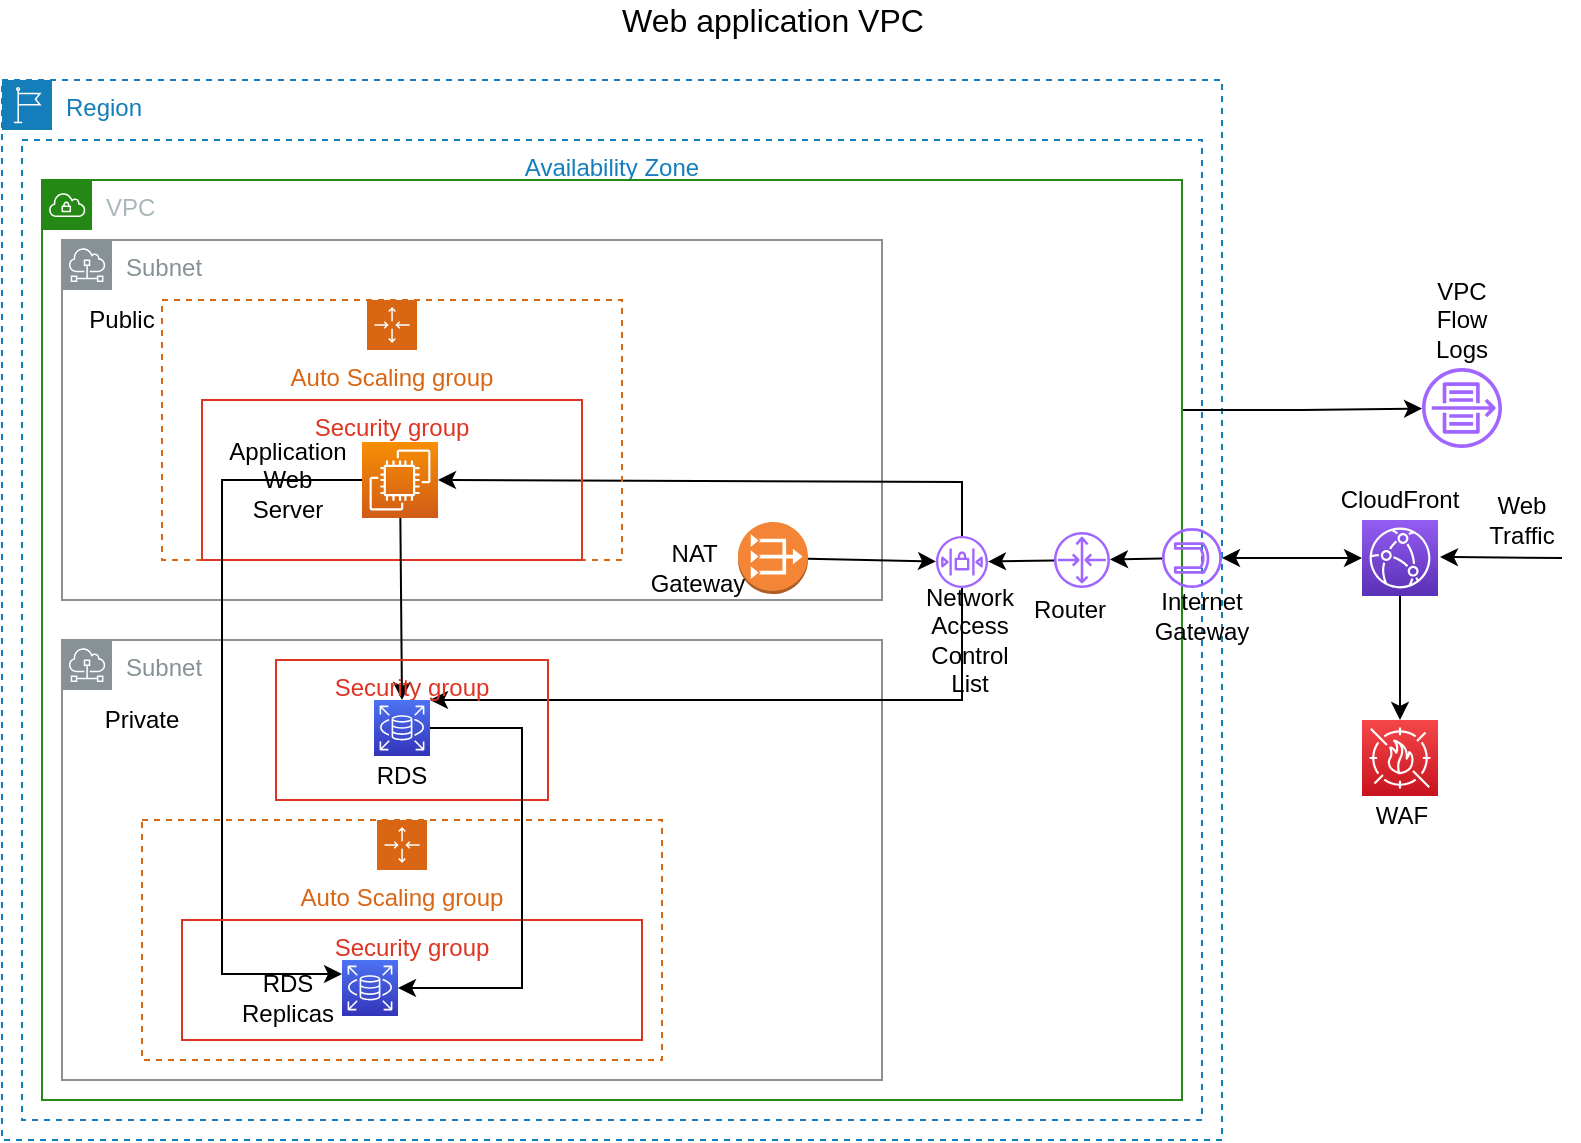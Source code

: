 <mxfile version="15.2.9" type="github">
  <diagram id="3wz_Bg6Wu5CAwzTQ0kBe" name="Page-1">
    <mxGraphModel dx="1629" dy="903" grid="1" gridSize="10" guides="1" tooltips="1" connect="1" arrows="1" fold="1" page="1" pageScale="1" pageWidth="850" pageHeight="1100" math="0" shadow="0">
      <root>
        <mxCell id="0" />
        <mxCell id="1" parent="0" />
        <mxCell id="N2PFwwYQiUMhbZ82afL--1" value="&lt;font style=&quot;font-size: 16px&quot;&gt;Web application VPC&lt;/font&gt;" style="text;html=1;strokeColor=none;fillColor=none;align=center;verticalAlign=middle;whiteSpace=wrap;rounded=0;" vertex="1" parent="1">
          <mxGeometry x="313" y="20" width="225" height="20" as="geometry" />
        </mxCell>
        <mxCell id="N2PFwwYQiUMhbZ82afL--2" value="Region" style="points=[[0,0],[0.25,0],[0.5,0],[0.75,0],[1,0],[1,0.25],[1,0.5],[1,0.75],[1,1],[0.75,1],[0.5,1],[0.25,1],[0,1],[0,0.75],[0,0.5],[0,0.25]];outlineConnect=0;gradientColor=none;html=1;whiteSpace=wrap;fontSize=12;fontStyle=0;shape=mxgraph.aws4.group;grIcon=mxgraph.aws4.group_region;strokeColor=#147EBA;fillColor=none;verticalAlign=top;align=left;spacingLeft=30;fontColor=#147EBA;dashed=1;" vertex="1" parent="1">
          <mxGeometry x="40" y="60" width="610" height="530" as="geometry" />
        </mxCell>
        <mxCell id="N2PFwwYQiUMhbZ82afL--9" style="edgeStyle=orthogonalEdgeStyle;rounded=0;orthogonalLoop=1;jettySize=auto;html=1;exitX=0.5;exitY=1;exitDx=0;exitDy=0;exitPerimeter=0;entryX=0.5;entryY=0;entryDx=0;entryDy=0;entryPerimeter=0;" edge="1" parent="1" source="N2PFwwYQiUMhbZ82afL--3" target="N2PFwwYQiUMhbZ82afL--4">
          <mxGeometry relative="1" as="geometry" />
        </mxCell>
        <mxCell id="N2PFwwYQiUMhbZ82afL--3" value="" style="sketch=0;points=[[0,0,0],[0.25,0,0],[0.5,0,0],[0.75,0,0],[1,0,0],[0,1,0],[0.25,1,0],[0.5,1,0],[0.75,1,0],[1,1,0],[0,0.25,0],[0,0.5,0],[0,0.75,0],[1,0.25,0],[1,0.5,0],[1,0.75,0]];outlineConnect=0;fontColor=#232F3E;gradientColor=#945DF2;gradientDirection=north;fillColor=#5A30B5;strokeColor=#ffffff;dashed=0;verticalLabelPosition=bottom;verticalAlign=top;align=center;html=1;fontSize=12;fontStyle=0;aspect=fixed;shape=mxgraph.aws4.resourceIcon;resIcon=mxgraph.aws4.cloudfront;" vertex="1" parent="1">
          <mxGeometry x="720" y="280" width="38" height="38" as="geometry" />
        </mxCell>
        <mxCell id="N2PFwwYQiUMhbZ82afL--4" value="" style="sketch=0;points=[[0,0,0],[0.25,0,0],[0.5,0,0],[0.75,0,0],[1,0,0],[0,1,0],[0.25,1,0],[0.5,1,0],[0.75,1,0],[1,1,0],[0,0.25,0],[0,0.5,0],[0,0.75,0],[1,0.25,0],[1,0.5,0],[1,0.75,0]];outlineConnect=0;fontColor=#232F3E;gradientColor=#F54749;gradientDirection=north;fillColor=#C7131F;strokeColor=#ffffff;dashed=0;verticalLabelPosition=bottom;verticalAlign=top;align=center;html=1;fontSize=12;fontStyle=0;aspect=fixed;shape=mxgraph.aws4.resourceIcon;resIcon=mxgraph.aws4.waf;" vertex="1" parent="1">
          <mxGeometry x="720" y="380" width="38" height="38" as="geometry" />
        </mxCell>
        <mxCell id="N2PFwwYQiUMhbZ82afL--5" value="CloudFront" style="text;html=1;strokeColor=none;fillColor=none;align=center;verticalAlign=middle;whiteSpace=wrap;rounded=0;" vertex="1" parent="1">
          <mxGeometry x="708" y="260" width="62" height="20" as="geometry" />
        </mxCell>
        <mxCell id="N2PFwwYQiUMhbZ82afL--6" value="WAF" style="text;html=1;strokeColor=none;fillColor=none;align=center;verticalAlign=middle;whiteSpace=wrap;rounded=0;" vertex="1" parent="1">
          <mxGeometry x="720" y="418" width="40" height="20" as="geometry" />
        </mxCell>
        <mxCell id="N2PFwwYQiUMhbZ82afL--10" value="Availability Zone" style="fillColor=none;strokeColor=#147EBA;dashed=1;verticalAlign=top;fontStyle=0;fontColor=#147EBA;" vertex="1" parent="1">
          <mxGeometry x="50" y="90" width="590" height="490" as="geometry" />
        </mxCell>
        <mxCell id="N2PFwwYQiUMhbZ82afL--62" style="edgeStyle=none;rounded=0;orthogonalLoop=1;jettySize=auto;html=1;exitX=1;exitY=0.25;exitDx=0;exitDy=0;shadow=0;" edge="1" parent="1" source="N2PFwwYQiUMhbZ82afL--11" target="N2PFwwYQiUMhbZ82afL--61">
          <mxGeometry relative="1" as="geometry">
            <Array as="points">
              <mxPoint x="690" y="225" />
            </Array>
          </mxGeometry>
        </mxCell>
        <mxCell id="N2PFwwYQiUMhbZ82afL--11" value="VPC" style="points=[[0,0],[0.25,0],[0.5,0],[0.75,0],[1,0],[1,0.25],[1,0.5],[1,0.75],[1,1],[0.75,1],[0.5,1],[0.25,1],[0,1],[0,0.75],[0,0.5],[0,0.25]];outlineConnect=0;gradientColor=none;html=1;whiteSpace=wrap;fontSize=12;fontStyle=0;shape=mxgraph.aws4.group;grIcon=mxgraph.aws4.group_vpc;strokeColor=#248814;fillColor=none;verticalAlign=top;align=left;spacingLeft=30;fontColor=#AAB7B8;dashed=0;" vertex="1" parent="1">
          <mxGeometry x="60" y="110" width="570" height="460" as="geometry" />
        </mxCell>
        <mxCell id="N2PFwwYQiUMhbZ82afL--59" style="edgeStyle=none;rounded=0;orthogonalLoop=1;jettySize=auto;html=1;shadow=0;" edge="1" parent="1" source="N2PFwwYQiUMhbZ82afL--12" target="N2PFwwYQiUMhbZ82afL--26">
          <mxGeometry relative="1" as="geometry" />
        </mxCell>
        <mxCell id="N2PFwwYQiUMhbZ82afL--12" value="" style="sketch=0;outlineConnect=0;fontColor=#232F3E;gradientColor=none;fillColor=#A166FF;strokeColor=none;dashed=0;verticalLabelPosition=bottom;verticalAlign=top;align=center;html=1;fontSize=12;fontStyle=0;aspect=fixed;pointerEvents=1;shape=mxgraph.aws4.internet_gateway;rotation=90;" vertex="1" parent="1">
          <mxGeometry x="620" y="284" width="30" height="30" as="geometry" />
        </mxCell>
        <mxCell id="N2PFwwYQiUMhbZ82afL--15" value="" style="endArrow=classic;html=1;" edge="1" parent="1">
          <mxGeometry width="50" height="50" relative="1" as="geometry">
            <mxPoint x="820" y="299" as="sourcePoint" />
            <mxPoint x="759" y="298.5" as="targetPoint" />
          </mxGeometry>
        </mxCell>
        <mxCell id="N2PFwwYQiUMhbZ82afL--16" value="Web Traffic" style="text;html=1;strokeColor=none;fillColor=none;align=center;verticalAlign=middle;whiteSpace=wrap;rounded=0;" vertex="1" parent="1">
          <mxGeometry x="780" y="270" width="40" height="20" as="geometry" />
        </mxCell>
        <mxCell id="N2PFwwYQiUMhbZ82afL--17" value="Internet Gateway" style="text;html=1;strokeColor=none;fillColor=none;align=center;verticalAlign=middle;whiteSpace=wrap;rounded=0;" vertex="1" parent="1">
          <mxGeometry x="620" y="318" width="40" height="20" as="geometry" />
        </mxCell>
        <mxCell id="N2PFwwYQiUMhbZ82afL--19" value="" style="endArrow=classic;startArrow=classic;html=1;shadow=0;" edge="1" parent="1" source="N2PFwwYQiUMhbZ82afL--12">
          <mxGeometry width="50" height="50" relative="1" as="geometry">
            <mxPoint x="660" y="299" as="sourcePoint" />
            <mxPoint x="720" y="299" as="targetPoint" />
          </mxGeometry>
        </mxCell>
        <mxCell id="N2PFwwYQiUMhbZ82afL--20" style="edgeStyle=none;rounded=0;orthogonalLoop=1;jettySize=auto;html=1;entryX=0;entryY=0.5;entryDx=0;entryDy=0;entryPerimeter=0;shadow=0;" edge="1" parent="1" source="N2PFwwYQiUMhbZ82afL--3" target="N2PFwwYQiUMhbZ82afL--3">
          <mxGeometry relative="1" as="geometry" />
        </mxCell>
        <mxCell id="N2PFwwYQiUMhbZ82afL--21" value="Subnet" style="sketch=0;outlineConnect=0;gradientColor=none;html=1;whiteSpace=wrap;fontSize=12;fontStyle=0;shape=mxgraph.aws4.group;grIcon=mxgraph.aws4.group_subnet;strokeColor=#879196;fillColor=none;verticalAlign=top;align=left;spacingLeft=30;fontColor=#879196;dashed=0;" vertex="1" parent="1">
          <mxGeometry x="70" y="140" width="410" height="180" as="geometry" />
        </mxCell>
        <mxCell id="N2PFwwYQiUMhbZ82afL--22" value="Subnet" style="sketch=0;outlineConnect=0;gradientColor=none;html=1;whiteSpace=wrap;fontSize=12;fontStyle=0;shape=mxgraph.aws4.group;grIcon=mxgraph.aws4.group_subnet;strokeColor=#879196;fillColor=none;verticalAlign=top;align=left;spacingLeft=30;fontColor=#879196;dashed=0;" vertex="1" parent="1">
          <mxGeometry x="70" y="340" width="410" height="220" as="geometry" />
        </mxCell>
        <mxCell id="N2PFwwYQiUMhbZ82afL--23" value="Public" style="text;html=1;strokeColor=none;fillColor=none;align=center;verticalAlign=middle;whiteSpace=wrap;rounded=0;" vertex="1" parent="1">
          <mxGeometry x="70" y="170" width="60" height="20" as="geometry" />
        </mxCell>
        <mxCell id="N2PFwwYQiUMhbZ82afL--24" value="Private" style="text;html=1;strokeColor=none;fillColor=none;align=center;verticalAlign=middle;whiteSpace=wrap;rounded=0;" vertex="1" parent="1">
          <mxGeometry x="80" y="370" width="60" height="20" as="geometry" />
        </mxCell>
        <mxCell id="N2PFwwYQiUMhbZ82afL--34" style="edgeStyle=none;rounded=0;orthogonalLoop=1;jettySize=auto;html=1;shadow=0;" edge="1" parent="1" source="N2PFwwYQiUMhbZ82afL--26" target="N2PFwwYQiUMhbZ82afL--29">
          <mxGeometry relative="1" as="geometry" />
        </mxCell>
        <mxCell id="N2PFwwYQiUMhbZ82afL--26" value="" style="sketch=0;outlineConnect=0;fontColor=#232F3E;gradientColor=none;fillColor=#A166FF;strokeColor=none;dashed=0;verticalLabelPosition=bottom;verticalAlign=top;align=center;html=1;fontSize=12;fontStyle=0;aspect=fixed;pointerEvents=1;shape=mxgraph.aws4.router;" vertex="1" parent="1">
          <mxGeometry x="566" y="286" width="28" height="28" as="geometry" />
        </mxCell>
        <mxCell id="N2PFwwYQiUMhbZ82afL--28" value="Router" style="text;html=1;strokeColor=none;fillColor=none;align=center;verticalAlign=middle;whiteSpace=wrap;rounded=0;" vertex="1" parent="1">
          <mxGeometry x="554" y="315" width="40" height="20" as="geometry" />
        </mxCell>
        <mxCell id="N2PFwwYQiUMhbZ82afL--43" style="edgeStyle=none;rounded=0;orthogonalLoop=1;jettySize=auto;html=1;shadow=0;entryX=1;entryY=0.5;entryDx=0;entryDy=0;entryPerimeter=0;" edge="1" parent="1" source="N2PFwwYQiUMhbZ82afL--29" target="N2PFwwYQiUMhbZ82afL--45">
          <mxGeometry relative="1" as="geometry">
            <Array as="points">
              <mxPoint x="520" y="261" />
            </Array>
          </mxGeometry>
        </mxCell>
        <mxCell id="N2PFwwYQiUMhbZ82afL--60" style="edgeStyle=none;rounded=0;orthogonalLoop=1;jettySize=auto;html=1;entryX=1;entryY=0;entryDx=0;entryDy=0;entryPerimeter=0;shadow=0;" edge="1" parent="1" source="N2PFwwYQiUMhbZ82afL--29" target="N2PFwwYQiUMhbZ82afL--51">
          <mxGeometry relative="1" as="geometry">
            <Array as="points">
              <mxPoint x="520" y="370" />
              <mxPoint x="370" y="370" />
            </Array>
          </mxGeometry>
        </mxCell>
        <mxCell id="N2PFwwYQiUMhbZ82afL--29" value="" style="sketch=0;outlineConnect=0;fontColor=#232F3E;gradientColor=none;fillColor=#A166FF;strokeColor=none;dashed=0;verticalLabelPosition=bottom;verticalAlign=top;align=center;html=1;fontSize=12;fontStyle=0;aspect=fixed;pointerEvents=1;shape=mxgraph.aws4.network_access_control_list;" vertex="1" parent="1">
          <mxGeometry x="507" y="288" width="26" height="26" as="geometry" />
        </mxCell>
        <mxCell id="N2PFwwYQiUMhbZ82afL--31" value="Network&lt;br&gt;Access&lt;br&gt;Control&lt;br&gt;List" style="text;html=1;strokeColor=none;fillColor=none;align=center;verticalAlign=middle;whiteSpace=wrap;rounded=0;" vertex="1" parent="1">
          <mxGeometry x="504" y="330" width="40" height="20" as="geometry" />
        </mxCell>
        <mxCell id="N2PFwwYQiUMhbZ82afL--38" style="edgeStyle=none;rounded=0;orthogonalLoop=1;jettySize=auto;html=1;shadow=0;" edge="1" parent="1" source="N2PFwwYQiUMhbZ82afL--35" target="N2PFwwYQiUMhbZ82afL--29">
          <mxGeometry relative="1" as="geometry" />
        </mxCell>
        <mxCell id="N2PFwwYQiUMhbZ82afL--35" value="" style="outlineConnect=0;dashed=0;verticalLabelPosition=bottom;verticalAlign=top;align=center;html=1;shape=mxgraph.aws3.vpc_nat_gateway;fillColor=#F58536;gradientColor=none;" vertex="1" parent="1">
          <mxGeometry x="408" y="281" width="35" height="36" as="geometry" />
        </mxCell>
        <mxCell id="N2PFwwYQiUMhbZ82afL--40" value="Auto Scaling group" style="points=[[0,0],[0.25,0],[0.5,0],[0.75,0],[1,0],[1,0.25],[1,0.5],[1,0.75],[1,1],[0.75,1],[0.5,1],[0.25,1],[0,1],[0,0.75],[0,0.5],[0,0.25]];outlineConnect=0;gradientColor=none;html=1;whiteSpace=wrap;fontSize=12;fontStyle=0;shape=mxgraph.aws4.groupCenter;grIcon=mxgraph.aws4.group_auto_scaling_group;grStroke=1;strokeColor=#D86613;fillColor=none;verticalAlign=top;align=center;fontColor=#D86613;dashed=1;spacingTop=25;" vertex="1" parent="1">
          <mxGeometry x="120" y="170" width="230" height="130" as="geometry" />
        </mxCell>
        <mxCell id="N2PFwwYQiUMhbZ82afL--41" value="NAT&amp;nbsp;&lt;br&gt;Gateway" style="text;html=1;strokeColor=none;fillColor=none;align=center;verticalAlign=middle;whiteSpace=wrap;rounded=0;" vertex="1" parent="1">
          <mxGeometry x="368" y="294" width="40" height="20" as="geometry" />
        </mxCell>
        <mxCell id="N2PFwwYQiUMhbZ82afL--42" value="Auto Scaling group" style="points=[[0,0],[0.25,0],[0.5,0],[0.75,0],[1,0],[1,0.25],[1,0.5],[1,0.75],[1,1],[0.75,1],[0.5,1],[0.25,1],[0,1],[0,0.75],[0,0.5],[0,0.25]];outlineConnect=0;gradientColor=none;html=1;whiteSpace=wrap;fontSize=12;fontStyle=0;shape=mxgraph.aws4.groupCenter;grIcon=mxgraph.aws4.group_auto_scaling_group;grStroke=1;strokeColor=#D86613;fillColor=none;verticalAlign=top;align=center;fontColor=#D86613;dashed=1;spacingTop=25;" vertex="1" parent="1">
          <mxGeometry x="110" y="430" width="260" height="120" as="geometry" />
        </mxCell>
        <mxCell id="N2PFwwYQiUMhbZ82afL--44" value="Security group" style="fillColor=none;strokeColor=#DD3522;verticalAlign=top;fontStyle=0;fontColor=#DD3522;" vertex="1" parent="1">
          <mxGeometry x="140" y="220" width="190" height="80" as="geometry" />
        </mxCell>
        <mxCell id="N2PFwwYQiUMhbZ82afL--55" style="edgeStyle=none;rounded=0;orthogonalLoop=1;jettySize=auto;html=1;entryX=0.5;entryY=0;entryDx=0;entryDy=0;entryPerimeter=0;shadow=0;" edge="1" parent="1" source="N2PFwwYQiUMhbZ82afL--45" target="N2PFwwYQiUMhbZ82afL--51">
          <mxGeometry relative="1" as="geometry" />
        </mxCell>
        <mxCell id="N2PFwwYQiUMhbZ82afL--57" style="edgeStyle=none;rounded=0;orthogonalLoop=1;jettySize=auto;html=1;shadow=0;entryX=0;entryY=0.25;entryDx=0;entryDy=0;entryPerimeter=0;exitX=0;exitY=0.5;exitDx=0;exitDy=0;exitPerimeter=0;" edge="1" parent="1" source="N2PFwwYQiUMhbZ82afL--45" target="N2PFwwYQiUMhbZ82afL--52">
          <mxGeometry relative="1" as="geometry">
            <Array as="points">
              <mxPoint x="150" y="260" />
              <mxPoint x="150" y="507" />
            </Array>
          </mxGeometry>
        </mxCell>
        <mxCell id="N2PFwwYQiUMhbZ82afL--45" value="" style="sketch=0;points=[[0,0,0],[0.25,0,0],[0.5,0,0],[0.75,0,0],[1,0,0],[0,1,0],[0.25,1,0],[0.5,1,0],[0.75,1,0],[1,1,0],[0,0.25,0],[0,0.5,0],[0,0.75,0],[1,0.25,0],[1,0.5,0],[1,0.75,0]];outlineConnect=0;fontColor=#232F3E;gradientColor=#F78E04;gradientDirection=north;fillColor=#D05C17;strokeColor=#ffffff;dashed=0;verticalLabelPosition=bottom;verticalAlign=top;align=center;html=1;fontSize=12;fontStyle=0;aspect=fixed;shape=mxgraph.aws4.resourceIcon;resIcon=mxgraph.aws4.ec2;" vertex="1" parent="1">
          <mxGeometry x="220" y="241" width="38" height="38" as="geometry" />
        </mxCell>
        <mxCell id="N2PFwwYQiUMhbZ82afL--46" value="Application &lt;br&gt;Web&lt;br&gt;Server" style="text;html=1;strokeColor=none;fillColor=none;align=center;verticalAlign=middle;whiteSpace=wrap;rounded=0;" vertex="1" parent="1">
          <mxGeometry x="146" y="250" width="74" height="20" as="geometry" />
        </mxCell>
        <mxCell id="N2PFwwYQiUMhbZ82afL--48" value="Security group" style="fillColor=none;strokeColor=#DD3522;verticalAlign=top;fontStyle=0;fontColor=#DD3522;" vertex="1" parent="1">
          <mxGeometry x="177" y="350" width="136" height="70" as="geometry" />
        </mxCell>
        <mxCell id="N2PFwwYQiUMhbZ82afL--49" value="Security group" style="fillColor=none;strokeColor=#DD3522;verticalAlign=top;fontStyle=0;fontColor=#DD3522;" vertex="1" parent="1">
          <mxGeometry x="130" y="480" width="230" height="60" as="geometry" />
        </mxCell>
        <mxCell id="N2PFwwYQiUMhbZ82afL--56" style="edgeStyle=none;rounded=0;orthogonalLoop=1;jettySize=auto;html=1;shadow=0;exitX=1;exitY=0.5;exitDx=0;exitDy=0;exitPerimeter=0;" edge="1" parent="1" source="N2PFwwYQiUMhbZ82afL--51" target="N2PFwwYQiUMhbZ82afL--52">
          <mxGeometry relative="1" as="geometry">
            <Array as="points">
              <mxPoint x="300" y="384" />
              <mxPoint x="300" y="514" />
            </Array>
          </mxGeometry>
        </mxCell>
        <mxCell id="N2PFwwYQiUMhbZ82afL--51" value="" style="sketch=0;points=[[0,0,0],[0.25,0,0],[0.5,0,0],[0.75,0,0],[1,0,0],[0,1,0],[0.25,1,0],[0.5,1,0],[0.75,1,0],[1,1,0],[0,0.25,0],[0,0.5,0],[0,0.75,0],[1,0.25,0],[1,0.5,0],[1,0.75,0]];outlineConnect=0;fontColor=#232F3E;gradientColor=#4D72F3;gradientDirection=north;fillColor=#3334B9;strokeColor=#ffffff;dashed=0;verticalLabelPosition=bottom;verticalAlign=top;align=center;html=1;fontSize=12;fontStyle=0;aspect=fixed;shape=mxgraph.aws4.resourceIcon;resIcon=mxgraph.aws4.rds;" vertex="1" parent="1">
          <mxGeometry x="226" y="370" width="28" height="28" as="geometry" />
        </mxCell>
        <mxCell id="N2PFwwYQiUMhbZ82afL--52" value="" style="sketch=0;points=[[0,0,0],[0.25,0,0],[0.5,0,0],[0.75,0,0],[1,0,0],[0,1,0],[0.25,1,0],[0.5,1,0],[0.75,1,0],[1,1,0],[0,0.25,0],[0,0.5,0],[0,0.75,0],[1,0.25,0],[1,0.5,0],[1,0.75,0]];outlineConnect=0;fontColor=#232F3E;gradientColor=#4D72F3;gradientDirection=north;fillColor=#3334B9;strokeColor=#ffffff;dashed=0;verticalLabelPosition=bottom;verticalAlign=top;align=center;html=1;fontSize=12;fontStyle=0;aspect=fixed;shape=mxgraph.aws4.resourceIcon;resIcon=mxgraph.aws4.rds;" vertex="1" parent="1">
          <mxGeometry x="210" y="500" width="28" height="28" as="geometry" />
        </mxCell>
        <mxCell id="N2PFwwYQiUMhbZ82afL--53" value="RDS" style="text;html=1;strokeColor=none;fillColor=none;align=center;verticalAlign=middle;whiteSpace=wrap;rounded=0;" vertex="1" parent="1">
          <mxGeometry x="220" y="398" width="40" height="20" as="geometry" />
        </mxCell>
        <mxCell id="N2PFwwYQiUMhbZ82afL--54" value="RDS Replicas" style="text;html=1;strokeColor=none;fillColor=none;align=center;verticalAlign=middle;whiteSpace=wrap;rounded=0;" vertex="1" parent="1">
          <mxGeometry x="163" y="510" width="40" height="18" as="geometry" />
        </mxCell>
        <mxCell id="N2PFwwYQiUMhbZ82afL--61" value="" style="sketch=0;outlineConnect=0;fontColor=#232F3E;gradientColor=none;fillColor=#A166FF;strokeColor=none;dashed=0;verticalLabelPosition=bottom;verticalAlign=top;align=center;html=1;fontSize=12;fontStyle=0;aspect=fixed;pointerEvents=1;shape=mxgraph.aws4.flow_logs;" vertex="1" parent="1">
          <mxGeometry x="750" y="204" width="40" height="40" as="geometry" />
        </mxCell>
        <mxCell id="N2PFwwYQiUMhbZ82afL--63" value="VPC Flow Logs" style="text;html=1;strokeColor=none;fillColor=none;align=center;verticalAlign=middle;whiteSpace=wrap;rounded=0;" vertex="1" parent="1">
          <mxGeometry x="750" y="170" width="40" height="20" as="geometry" />
        </mxCell>
      </root>
    </mxGraphModel>
  </diagram>
</mxfile>

